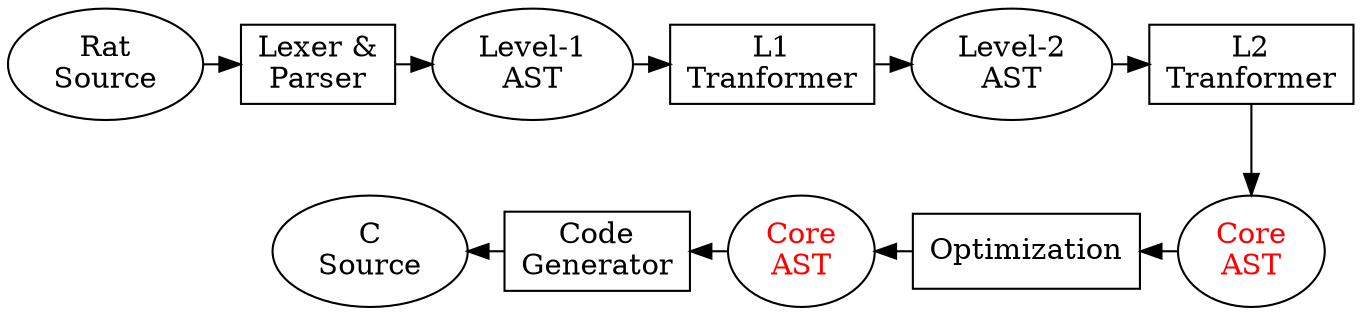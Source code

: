 digraph G {
        {
                rank = same;
                rankdir=LR;
                src;
                lp;
                l1;
                t1;
                l2;
                t2;
        }
        {
                rank = same;
                rankdir=LR;
                core1;
                opt;
                core2;
                cgen;
                ccode;
        }
                
        node[shape=ellipse];

        src[label="Rat\nSource"];
        lp[label="Lexer &\nParser", shape=box];
        l1[label="Level-1\nAST"];
        t1[label="L1\nTranformer", shape=box];
        l2[label="Level-2\nAST"];
        t2[label="L2\nTranformer", shape=box];
        core1[label="Core\nAST", fontcolor=red];
        opt[label="Optimization", shape=box];
        core2[label="Core\nAST", fontcolor=red];
        cgen[label="Code\nGenerator", shape=box];
        ccode[label="C\nSource"];

        src -> lp;
        lp -> l1;
        l1 -> t1;
        t1 -> l2;
        l2 -> t2;
        t2 -> core1;
        ccode -> cgen[dir=back];
        cgen -> core2[dir=back];
        core2 -> opt[dir=back];
        opt -> core1[dir=back];
}